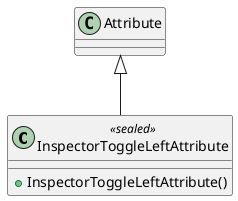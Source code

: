 @startuml
class InspectorToggleLeftAttribute <<sealed>> {
    + InspectorToggleLeftAttribute()
}
Attribute <|-- InspectorToggleLeftAttribute
@enduml
